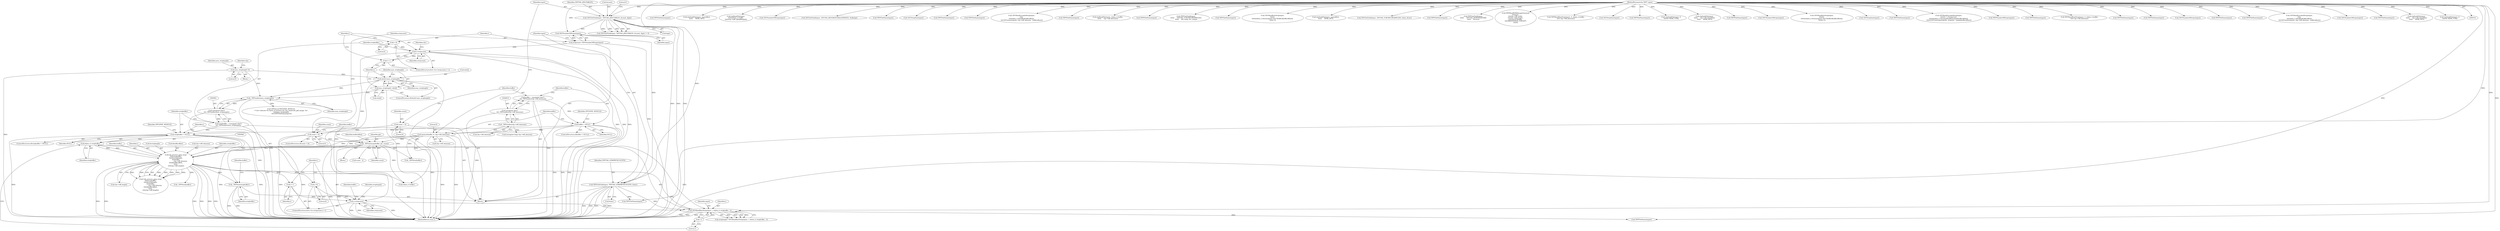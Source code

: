 digraph "0_libtiff_83a4b92815ea04969d494416eaae3d4c6b338e4a#diff-c8b4b355f9b5c06d585b23138e1c185f_4@API" {
"1000995" [label="(Call,_TIFFfree(stripbuffer))"];
"1000905" [label="(Call,stripbuffer==NULL)"];
"1000898" [label="(Call,stripbuffer = (unsigned char*)\n\t\t\t\t_TIFFmalloc(max_striplength))"];
"1000900" [label="(Call,(unsigned char*)\n\t\t\t\t_TIFFmalloc(max_striplength))"];
"1000902" [label="(Call,_TIFFmalloc(max_striplength))"];
"1000185" [label="(Call,max_striplength=0)"];
"1000888" [label="(Call,sbc[i]>max_striplength)"];
"1000893" [label="(Call,max_striplength=sbc[i])"];
"1000816" [label="(Call,buffer==NULL)"];
"1000807" [label="(Call,buffer = (unsigned char*)\n\t\t\t\t_TIFFmalloc(t2p->tiff_datasize))"];
"1000809" [label="(Call,(unsigned char*)\n\t\t\t\t_TIFFmalloc(t2p->tiff_datasize))"];
"1000811" [label="(Call,_TIFFmalloc(t2p->tiff_datasize))"];
"1000946" [label="(Call,t2p_process_jpeg_strip(\n \t\t\t\t\tstripbuffer, \n \t\t\t\t\t&striplength, \n\t\t\t\t\tbuffer,\n                    t2p->tiff_datasize,\n \t\t\t\t\t&bufferoffset, \n \t\t\t\t\ti, \n \t\t\t\t\tt2p->tiff_length))"];
"1000939" [label="(Call,(tdata_t) stripbuffer)"];
"1000837" [label="(Call,memset(buffer, 0, t2p->tiff_datasize))"];
"1000859" [label="(Call,_TIFFmemcpy(buffer, jpt, count))"];
"1000855" [label="(Call,count > 4)"];
"1000804" [label="(Call,count = 0)"];
"1000936" [label="(Call,TIFFReadRawStrip(input, i, (tdata_t) stripbuffer, -1))"];
"1000872" [label="(Call,TIFFGetField(input, TIFFTAG_STRIPBYTECOUNTS, &sbc))"];
"1000870" [label="(Call,TIFFNumberOfStrips(input))"];
"1000845" [label="(Call,TIFFGetField(input, TIFFTAG_JPEGTABLES, &count, &jpt))"];
"1000105" [label="(MethodParameterIn,TIFF* input)"];
"1000928" [label="(Call,i<stripcount)"];
"1000925" [label="(Call,i=0)"];
"1000931" [label="(Call,i++)"];
"1000881" [label="(Call,i<stripcount)"];
"1000884" [label="(Call,i++)"];
"1000878" [label="(Call,i=0)"];
"1000868" [label="(Call,stripcount=TIFFNumberOfStrips(input))"];
"1000942" [label="(Call,-1)"];
"1000868" [label="(Call,stripcount=TIFFNumberOfStrips(input))"];
"1000890" [label="(Identifier,sbc)"];
"1000939" [label="(Call,(tdata_t) stripbuffer)"];
"1000845" [label="(Call,TIFFGetField(input, TIFFTAG_JPEGTABLES, &count, &jpt))"];
"1001159" [label="(Call,TIFFFileName(input))"];
"1000913" [label="(Call,TIFFFileName(input))"];
"1000909" [label="(Call,TIFFError(TIFF2PDF_MODULE, \n\t\"Can't allocate %u bytes of memory for t2p_readwrite_pdf_image, %s\", \n\t\t\t\t\tmax_striplength, \n\t\t\t\t\tTIFFFileName(input)))"];
"1000864" [label="(Identifier,bufferoffset)"];
"1000477" [label="(Call,t2pSeekFile(input, inputoffset,\n\t\t\t\t\t\t     SEEK_SET))"];
"1000464" [label="(Call,t2pReadFile(input,\n\t\t\t\t\t\t(tdata_t) buffer,\n\t\t\t\t\t\tt2p->pdf_ojpegiflength))"];
"1000848" [label="(Call,&count)"];
"1000873" [label="(Identifier,input)"];
"1000898" [label="(Call,stripbuffer = (unsigned char*)\n\t\t\t\t_TIFFmalloc(max_striplength))"];
"1000884" [label="(Call,i++)"];
"1000946" [label="(Call,t2p_process_jpeg_strip(\n \t\t\t\t\tstripbuffer, \n \t\t\t\t\t&striplength, \n\t\t\t\t\tbuffer,\n                    t2p->tiff_datasize,\n \t\t\t\t\t&bufferoffset, \n \t\t\t\t\ti, \n \t\t\t\t\tt2p->tiff_length))"];
"1000191" [label="(Identifier,t2p)"];
"1000838" [label="(Identifier,buffer)"];
"1000957" [label="(Call,t2p->tiff_length)"];
"1000956" [label="(Identifier,i)"];
"1000943" [label="(Literal,1)"];
"1000694" [label="(Call,TIFFNumberOfStrips(input))"];
"1000187" [label="(Literal,0)"];
"1000899" [label="(Identifier,stripbuffer)"];
"1000895" [label="(Call,sbc[i])"];
"1000839" [label="(Literal,0)"];
"1000928" [label="(Call,i<stripcount)"];
"1000852" [label="(Literal,0)"];
"1000945" [label="(Call,!t2p_process_jpeg_strip(\n \t\t\t\t\tstripbuffer, \n \t\t\t\t\t&striplength, \n\t\t\t\t\tbuffer,\n                    t2p->tiff_datasize,\n \t\t\t\t\t&bufferoffset, \n \t\t\t\t\ti, \n \t\t\t\t\tt2p->tiff_length))"];
"1001719" [label="(Call,TIFFGetField(input, TIFFTAG_REFERENCEBLACKWHITE, &xfloatp))"];
"1000815" [label="(ControlStructure,if(buffer==NULL))"];
"1000894" [label="(Identifier,max_striplength)"];
"1000926" [label="(Identifier,i)"];
"1000948" [label="(Call,&striplength)"];
"1000871" [label="(Identifier,input)"];
"1001093" [label="(Call,TIFFFileName(input))"];
"1000927" [label="(Literal,0)"];
"1000906" [label="(Identifier,stripbuffer)"];
"1000846" [label="(Identifier,input)"];
"1000804" [label="(Call,count = 0)"];
"1000806" [label="(Literal,0)"];
"1000882" [label="(Identifier,i)"];
"1000900" [label="(Call,(unsigned char*)\n\t\t\t\t_TIFFmalloc(max_striplength))"];
"1000887" [label="(ControlStructure,if(sbc[i]>max_striplength))"];
"1000855" [label="(Call,count > 4)"];
"1000809" [label="(Call,(unsigned char*)\n\t\t\t\t_TIFFmalloc(t2p->tiff_datasize))"];
"1000954" [label="(Call,&bufferoffset)"];
"1000893" [label="(Call,max_striplength=sbc[i])"];
"1000968" [label="(Call,_TIFFfree(buffer))"];
"1001118" [label="(Call,TIFFStripSize(input))"];
"1000902" [label="(Call,_TIFFmalloc(max_striplength))"];
"1000934" [label="(Call,striplength=TIFFReadRawStrip(input, i, (tdata_t) stripbuffer, -1))"];
"1001263" [label="(Call,TIFFFileName(input))"];
"1000634" [label="(Call,TIFFFileName(input))"];
"1000995" [label="(Call,_TIFFfree(stripbuffer))"];
"1000883" [label="(Identifier,stripcount)"];
"1001067" [label="(Call,TIFFReadEncodedStrip(input, \n\t\t\t\ti, \n\t\t\t\t(tdata_t) &buffer[bufferoffset], \n\t\t\t\tTIFFmin(stripsize, t2p->tiff_datasize - bufferoffset)))"];
"1000816" [label="(Call,buffer==NULL)"];
"1000915" [label="(Call,_TIFFfree(buffer))"];
"1000996" [label="(Identifier,stripbuffer)"];
"1001566" [label="(Call,TIFFFileName(input))"];
"1000874" [label="(Identifier,TIFFTAG_STRIPBYTECOUNTS)"];
"1000422" [label="(Call,t2pReadFile(input, (tdata_t) buffer,\n\t\t\t\t\t\t     t2p->tiff_datasize))"];
"1000878" [label="(Call,i=0)"];
"1000904" [label="(ControlStructure,if(stripbuffer==NULL))"];
"1000998" [label="(Identifier,buffer)"];
"1000231" [label="(Call,TIFFFileName(input))"];
"1000481" [label="(Call,TIFFGetField(input,\n\t\t\t\t\t\t     TIFFTAG_YCBCRSUBSAMPLING,\n\t\t\t\t\t\t     &h_samp, &v_samp))"];
"1001424" [label="(Call,TIFFFileName(input))"];
"1000951" [label="(Call,t2p->tiff_datasize)"];
"1000964" [label="(Call,TIFFFileName(input))"];
"1000869" [label="(Identifier,stripcount)"];
"1000881" [label="(Call,i<stripcount)"];
"1000731" [label="(Call,TIFFReadRawStrip(input, \n\t\t\t\t\t\ti, \n\t\t\t\t\t\t(tdata_t) &(((unsigned char*)buffer)[bufferoffset]), \n\t\t\t\t\t\t-1))"];
"1000430" [label="(Call,t2pSeekFile(input, inputoffset,\n\t\t\t\t\t\t     SEEK_SET))"];
"1001945" [label="(MethodReturn,tsize_t)"];
"1000947" [label="(Identifier,stripbuffer)"];
"1000105" [label="(MethodParameterIn,TIFF* input)"];
"1000808" [label="(Identifier,buffer)"];
"1001694" [label="(Call,TIFFGetField(input, TIFFTAG_YCBCRSUBSAMPLING, &hor, &ver))"];
"1000932" [label="(Identifier,i)"];
"1000664" [label="(Call,TIFFFileName(input))"];
"1000807" [label="(Call,buffer = (unsigned char*)\n\t\t\t\t_TIFFmalloc(t2p->tiff_datasize))"];
"1000529" [label="(Call,TIFFGetField(input,\n\t\t\t\t\t\t     TIFFTAG_ROWSPERSTRIP,\n\t\t\t\t\t\t     &rows))"];
"1000859" [label="(Call,_TIFFmemcpy(buffer, jpt, count))"];
"1000856" [label="(Identifier,count)"];
"1000888" [label="(Call,sbc[i]>max_striplength)"];
"1000950" [label="(Identifier,buffer)"];
"1001549" [label="(Call,TIFFReadRGBAImageOriented(\n\t\t\t\tinput, \n\t\t\t\tt2p->tiff_width, \n\t\t\t\tt2p->tiff_length, \n\t\t\t\t(uint32*)buffer, \n\t\t\t\tORIENTATION_TOPLEFT,\n\t\t\t\t0))"];
"1000823" [label="(Call,(unsigned long) t2p->tiff_datasize)"];
"1000854" [label="(ControlStructure,if(count > 4))"];
"1000877" [label="(ControlStructure,for(i=0;i<stripcount;i++))"];
"1000240" [label="(Call,TIFFReadRawStrip(input, 0, (tdata_t) buffer,\n\t\t\t\t\t t2p->tiff_datasize))"];
"1000840" [label="(Call,t2p->tiff_datasize)"];
"1000929" [label="(Identifier,i)"];
"1000847" [label="(Identifier,TIFFTAG_JPEGTABLES)"];
"1000186" [label="(Identifier,max_striplength)"];
"1000818" [label="(Identifier,NULL)"];
"1001049" [label="(Call,TIFFStripSize(input))"];
"1000991" [label="(Call,(tdata_t) buffer)"];
"1001531" [label="(Call,TIFFFileName(input))"];
"1000942" [label="(Call,-1)"];
"1000872" [label="(Call,TIFFGetField(input, TIFFTAG_STRIPBYTECOUNTS, &sbc))"];
"1000905" [label="(Call,stripbuffer==NULL)"];
"1000107" [label="(Block,)"];
"1000185" [label="(Call,max_striplength=0)"];
"1000979" [label="(Identifier,buffer)"];
"1000862" [label="(Identifier,count)"];
"1000907" [label="(Identifier,NULL)"];
"1000885" [label="(Identifier,i)"];
"1000935" [label="(Identifier,striplength)"];
"1000860" [label="(Identifier,buffer)"];
"1000844" [label="(Call,TIFFGetField(input, TIFFTAG_JPEGTABLES, &count, &jpt) != 0)"];
"1000937" [label="(Identifier,input)"];
"1000452" [label="(Call,t2pSeekFile(input, 0,\n\t\t\t\t\t\t\t\t SEEK_CUR))"];
"1000837" [label="(Call,memset(buffer, 0, t2p->tiff_datasize))"];
"1000456" [label="(Call,t2pSeekFile(input,\n\t\t\t\t\t\t     t2p->tiff_dataoffset,\n\t\t\t\t\t\t     SEEK_SET))"];
"1000828" [label="(Call,TIFFFileName(input))"];
"1000563" [label="(Call,TIFFNumberOfStrips(input))"];
"1000930" [label="(Identifier,stripcount)"];
"1000850" [label="(Call,&jpt)"];
"1000600" [label="(Call,TIFFReadRawStrip(input, \n\t\t\t\t\t\t\ti, \n\t\t\t\t\t\t\t(tdata_t) &(((unsigned char*)buffer)[bufferoffset]), \n\t\t\t\t\t\t\t-1))"];
"1000858" [label="(Block,)"];
"1001329" [label="(Call,TIFFStripSize(input))"];
"1000931" [label="(Call,i++)"];
"1000303" [label="(Call,TIFFFileName(input))"];
"1000938" [label="(Identifier,i)"];
"1000925" [label="(Call,i=0)"];
"1001231" [label="(Call,TIFFReadEncodedStrip(input, \n\t\t\t\t\t\t\ti + j*stripcount, \n\t\t\t\t\t\t\t(tdata_t) &(samplebuffer[samplebufferoffset]), \n\t\t\t\t\t\t\tTIFFmin(sepstripsize, stripsize - samplebufferoffset)))"];
"1001122" [label="(Call,TIFFNumberOfStrips(input))"];
"1000865" [label="(Call,count - 2)"];
"1000880" [label="(Literal,0)"];
"1000821" [label="(Identifier,TIFF2PDF_MODULE)"];
"1000802" [label="(Block,)"];
"1000910" [label="(Identifier,TIFF2PDF_MODULE)"];
"1000388" [label="(Call,TIFFFileName(input))"];
"1000318" [label="(Call,TIFFReadRawStrip(input, 0, (tdata_t) buffer,\n\t\t\t\t\t t2p->tiff_datasize))"];
"1000903" [label="(Identifier,max_striplength)"];
"1001373" [label="(Call,TIFFFileName(input))"];
"1000857" [label="(Literal,4)"];
"1000936" [label="(Call,TIFFReadRawStrip(input, i, (tdata_t) stripbuffer, -1))"];
"1001032" [label="(Call,TIFFFileName(input))"];
"1001333" [label="(Call,TIFFNumberOfStrips(input))"];
"1001741" [label="(Call,TIFFFileName(input))"];
"1000812" [label="(Call,t2p->tiff_datasize)"];
"1001312" [label="(Call,TIFFFileName(input))"];
"1000817" [label="(Identifier,buffer)"];
"1000805" [label="(Identifier,count)"];
"1001347" [label="(Call,TIFFReadEncodedStrip(input, \n\t\t\t\ti, \n\t\t\t\t(tdata_t) &buffer[bufferoffset], \n\t\t\t\tTIFFmin(stripsize, t2p->tiff_datasize - bufferoffset)))"];
"1000889" [label="(Call,sbc[i])"];
"1000941" [label="(Identifier,stripbuffer)"];
"1001053" [label="(Call,TIFFNumberOfStrips(input))"];
"1000924" [label="(ControlStructure,for(i=0;i<stripcount;i++))"];
"1000811" [label="(Call,_TIFFmalloc(t2p->tiff_datasize))"];
"1000875" [label="(Call,&sbc)"];
"1000861" [label="(Identifier,jpt)"];
"1001193" [label="(Call,TIFFFileName(input))"];
"1000416" [label="(Call,t2pSeekFile(input,\n\t\t\t\t\t\t     t2p->tiff_dataoffset,\n\t\t\t\t\t\t     SEEK_SET))"];
"1000412" [label="(Call,t2pSeekFile(input, 0,\n\t\t\t\t\t\t\t\t SEEK_CUR))"];
"1000892" [label="(Identifier,max_striplength)"];
"1000879" [label="(Identifier,i)"];
"1000870" [label="(Call,TIFFNumberOfStrips(input))"];
"1000995" -> "1000802"  [label="AST: "];
"1000995" -> "1000996"  [label="CFG: "];
"1000996" -> "1000995"  [label="AST: "];
"1000998" -> "1000995"  [label="CFG: "];
"1000995" -> "1001945"  [label="DDG: "];
"1000995" -> "1001945"  [label="DDG: "];
"1000905" -> "1000995"  [label="DDG: "];
"1000946" -> "1000995"  [label="DDG: "];
"1000905" -> "1000904"  [label="AST: "];
"1000905" -> "1000907"  [label="CFG: "];
"1000906" -> "1000905"  [label="AST: "];
"1000907" -> "1000905"  [label="AST: "];
"1000910" -> "1000905"  [label="CFG: "];
"1000926" -> "1000905"  [label="CFG: "];
"1000905" -> "1001945"  [label="DDG: "];
"1000905" -> "1001945"  [label="DDG: "];
"1000905" -> "1001945"  [label="DDG: "];
"1000898" -> "1000905"  [label="DDG: "];
"1000816" -> "1000905"  [label="DDG: "];
"1000905" -> "1000939"  [label="DDG: "];
"1000898" -> "1000802"  [label="AST: "];
"1000898" -> "1000900"  [label="CFG: "];
"1000899" -> "1000898"  [label="AST: "];
"1000900" -> "1000898"  [label="AST: "];
"1000906" -> "1000898"  [label="CFG: "];
"1000898" -> "1001945"  [label="DDG: "];
"1000900" -> "1000898"  [label="DDG: "];
"1000900" -> "1000902"  [label="CFG: "];
"1000901" -> "1000900"  [label="AST: "];
"1000902" -> "1000900"  [label="AST: "];
"1000900" -> "1001945"  [label="DDG: "];
"1000902" -> "1000900"  [label="DDG: "];
"1000902" -> "1000903"  [label="CFG: "];
"1000903" -> "1000902"  [label="AST: "];
"1000902" -> "1001945"  [label="DDG: "];
"1000185" -> "1000902"  [label="DDG: "];
"1000888" -> "1000902"  [label="DDG: "];
"1000893" -> "1000902"  [label="DDG: "];
"1000902" -> "1000909"  [label="DDG: "];
"1000185" -> "1000107"  [label="AST: "];
"1000185" -> "1000187"  [label="CFG: "];
"1000186" -> "1000185"  [label="AST: "];
"1000187" -> "1000185"  [label="AST: "];
"1000191" -> "1000185"  [label="CFG: "];
"1000185" -> "1001945"  [label="DDG: "];
"1000185" -> "1000888"  [label="DDG: "];
"1000888" -> "1000887"  [label="AST: "];
"1000888" -> "1000892"  [label="CFG: "];
"1000889" -> "1000888"  [label="AST: "];
"1000892" -> "1000888"  [label="AST: "];
"1000894" -> "1000888"  [label="CFG: "];
"1000885" -> "1000888"  [label="CFG: "];
"1000888" -> "1001945"  [label="DDG: "];
"1000888" -> "1001945"  [label="DDG: "];
"1000893" -> "1000888"  [label="DDG: "];
"1000888" -> "1000893"  [label="DDG: "];
"1000893" -> "1000887"  [label="AST: "];
"1000893" -> "1000895"  [label="CFG: "];
"1000894" -> "1000893"  [label="AST: "];
"1000895" -> "1000893"  [label="AST: "];
"1000885" -> "1000893"  [label="CFG: "];
"1000893" -> "1001945"  [label="DDG: "];
"1000816" -> "1000815"  [label="AST: "];
"1000816" -> "1000818"  [label="CFG: "];
"1000817" -> "1000816"  [label="AST: "];
"1000818" -> "1000816"  [label="AST: "];
"1000821" -> "1000816"  [label="CFG: "];
"1000838" -> "1000816"  [label="CFG: "];
"1000816" -> "1001945"  [label="DDG: "];
"1000816" -> "1001945"  [label="DDG: "];
"1000816" -> "1001945"  [label="DDG: "];
"1000807" -> "1000816"  [label="DDG: "];
"1000816" -> "1000837"  [label="DDG: "];
"1000807" -> "1000802"  [label="AST: "];
"1000807" -> "1000809"  [label="CFG: "];
"1000808" -> "1000807"  [label="AST: "];
"1000809" -> "1000807"  [label="AST: "];
"1000817" -> "1000807"  [label="CFG: "];
"1000807" -> "1001945"  [label="DDG: "];
"1000809" -> "1000807"  [label="DDG: "];
"1000809" -> "1000811"  [label="CFG: "];
"1000810" -> "1000809"  [label="AST: "];
"1000811" -> "1000809"  [label="AST: "];
"1000809" -> "1001945"  [label="DDG: "];
"1000811" -> "1000809"  [label="DDG: "];
"1000811" -> "1000812"  [label="CFG: "];
"1000812" -> "1000811"  [label="AST: "];
"1000811" -> "1000823"  [label="DDG: "];
"1000811" -> "1000837"  [label="DDG: "];
"1000946" -> "1000945"  [label="AST: "];
"1000946" -> "1000957"  [label="CFG: "];
"1000947" -> "1000946"  [label="AST: "];
"1000948" -> "1000946"  [label="AST: "];
"1000950" -> "1000946"  [label="AST: "];
"1000951" -> "1000946"  [label="AST: "];
"1000954" -> "1000946"  [label="AST: "];
"1000956" -> "1000946"  [label="AST: "];
"1000957" -> "1000946"  [label="AST: "];
"1000945" -> "1000946"  [label="CFG: "];
"1000946" -> "1001945"  [label="DDG: "];
"1000946" -> "1001945"  [label="DDG: "];
"1000946" -> "1001945"  [label="DDG: "];
"1000946" -> "1001945"  [label="DDG: "];
"1000946" -> "1001945"  [label="DDG: "];
"1000946" -> "1001945"  [label="DDG: "];
"1000946" -> "1000931"  [label="DDG: "];
"1000946" -> "1000939"  [label="DDG: "];
"1000946" -> "1000945"  [label="DDG: "];
"1000946" -> "1000945"  [label="DDG: "];
"1000946" -> "1000945"  [label="DDG: "];
"1000946" -> "1000945"  [label="DDG: "];
"1000946" -> "1000945"  [label="DDG: "];
"1000946" -> "1000945"  [label="DDG: "];
"1000946" -> "1000945"  [label="DDG: "];
"1000939" -> "1000946"  [label="DDG: "];
"1000837" -> "1000946"  [label="DDG: "];
"1000837" -> "1000946"  [label="DDG: "];
"1000859" -> "1000946"  [label="DDG: "];
"1000936" -> "1000946"  [label="DDG: "];
"1000946" -> "1000968"  [label="DDG: "];
"1000946" -> "1000991"  [label="DDG: "];
"1000939" -> "1000936"  [label="AST: "];
"1000939" -> "1000941"  [label="CFG: "];
"1000940" -> "1000939"  [label="AST: "];
"1000941" -> "1000939"  [label="AST: "];
"1000943" -> "1000939"  [label="CFG: "];
"1000939" -> "1000936"  [label="DDG: "];
"1000837" -> "1000802"  [label="AST: "];
"1000837" -> "1000840"  [label="CFG: "];
"1000838" -> "1000837"  [label="AST: "];
"1000839" -> "1000837"  [label="AST: "];
"1000840" -> "1000837"  [label="AST: "];
"1000846" -> "1000837"  [label="CFG: "];
"1000837" -> "1001945"  [label="DDG: "];
"1000837" -> "1001945"  [label="DDG: "];
"1000837" -> "1000859"  [label="DDG: "];
"1000837" -> "1000915"  [label="DDG: "];
"1000837" -> "1000991"  [label="DDG: "];
"1000859" -> "1000858"  [label="AST: "];
"1000859" -> "1000862"  [label="CFG: "];
"1000860" -> "1000859"  [label="AST: "];
"1000861" -> "1000859"  [label="AST: "];
"1000862" -> "1000859"  [label="AST: "];
"1000864" -> "1000859"  [label="CFG: "];
"1000859" -> "1001945"  [label="DDG: "];
"1000859" -> "1001945"  [label="DDG: "];
"1000855" -> "1000859"  [label="DDG: "];
"1000859" -> "1000865"  [label="DDG: "];
"1000859" -> "1000915"  [label="DDG: "];
"1000859" -> "1000991"  [label="DDG: "];
"1000855" -> "1000854"  [label="AST: "];
"1000855" -> "1000857"  [label="CFG: "];
"1000856" -> "1000855"  [label="AST: "];
"1000857" -> "1000855"  [label="AST: "];
"1000860" -> "1000855"  [label="CFG: "];
"1000869" -> "1000855"  [label="CFG: "];
"1000855" -> "1001945"  [label="DDG: "];
"1000855" -> "1001945"  [label="DDG: "];
"1000804" -> "1000855"  [label="DDG: "];
"1000804" -> "1000802"  [label="AST: "];
"1000804" -> "1000806"  [label="CFG: "];
"1000805" -> "1000804"  [label="AST: "];
"1000806" -> "1000804"  [label="AST: "];
"1000808" -> "1000804"  [label="CFG: "];
"1000804" -> "1001945"  [label="DDG: "];
"1000936" -> "1000934"  [label="AST: "];
"1000936" -> "1000942"  [label="CFG: "];
"1000937" -> "1000936"  [label="AST: "];
"1000938" -> "1000936"  [label="AST: "];
"1000942" -> "1000936"  [label="AST: "];
"1000934" -> "1000936"  [label="CFG: "];
"1000936" -> "1001945"  [label="DDG: "];
"1000936" -> "1001945"  [label="DDG: "];
"1000936" -> "1001945"  [label="DDG: "];
"1000936" -> "1000934"  [label="DDG: "];
"1000936" -> "1000934"  [label="DDG: "];
"1000936" -> "1000934"  [label="DDG: "];
"1000936" -> "1000934"  [label="DDG: "];
"1000872" -> "1000936"  [label="DDG: "];
"1000105" -> "1000936"  [label="DDG: "];
"1000928" -> "1000936"  [label="DDG: "];
"1000942" -> "1000936"  [label="DDG: "];
"1000936" -> "1000964"  [label="DDG: "];
"1000872" -> "1000802"  [label="AST: "];
"1000872" -> "1000875"  [label="CFG: "];
"1000873" -> "1000872"  [label="AST: "];
"1000874" -> "1000872"  [label="AST: "];
"1000875" -> "1000872"  [label="AST: "];
"1000879" -> "1000872"  [label="CFG: "];
"1000872" -> "1001945"  [label="DDG: "];
"1000872" -> "1001945"  [label="DDG: "];
"1000872" -> "1001945"  [label="DDG: "];
"1000872" -> "1001945"  [label="DDG: "];
"1000870" -> "1000872"  [label="DDG: "];
"1000105" -> "1000872"  [label="DDG: "];
"1000872" -> "1000913"  [label="DDG: "];
"1000870" -> "1000868"  [label="AST: "];
"1000870" -> "1000871"  [label="CFG: "];
"1000871" -> "1000870"  [label="AST: "];
"1000868" -> "1000870"  [label="CFG: "];
"1000870" -> "1000868"  [label="DDG: "];
"1000845" -> "1000870"  [label="DDG: "];
"1000105" -> "1000870"  [label="DDG: "];
"1000845" -> "1000844"  [label="AST: "];
"1000845" -> "1000850"  [label="CFG: "];
"1000846" -> "1000845"  [label="AST: "];
"1000847" -> "1000845"  [label="AST: "];
"1000848" -> "1000845"  [label="AST: "];
"1000850" -> "1000845"  [label="AST: "];
"1000852" -> "1000845"  [label="CFG: "];
"1000845" -> "1001945"  [label="DDG: "];
"1000845" -> "1001945"  [label="DDG: "];
"1000845" -> "1001945"  [label="DDG: "];
"1000845" -> "1000844"  [label="DDG: "];
"1000845" -> "1000844"  [label="DDG: "];
"1000845" -> "1000844"  [label="DDG: "];
"1000845" -> "1000844"  [label="DDG: "];
"1000105" -> "1000845"  [label="DDG: "];
"1000105" -> "1000103"  [label="AST: "];
"1000105" -> "1001945"  [label="DDG: "];
"1000105" -> "1000231"  [label="DDG: "];
"1000105" -> "1000240"  [label="DDG: "];
"1000105" -> "1000303"  [label="DDG: "];
"1000105" -> "1000318"  [label="DDG: "];
"1000105" -> "1000388"  [label="DDG: "];
"1000105" -> "1000412"  [label="DDG: "];
"1000105" -> "1000416"  [label="DDG: "];
"1000105" -> "1000422"  [label="DDG: "];
"1000105" -> "1000430"  [label="DDG: "];
"1000105" -> "1000452"  [label="DDG: "];
"1000105" -> "1000456"  [label="DDG: "];
"1000105" -> "1000464"  [label="DDG: "];
"1000105" -> "1000477"  [label="DDG: "];
"1000105" -> "1000481"  [label="DDG: "];
"1000105" -> "1000529"  [label="DDG: "];
"1000105" -> "1000563"  [label="DDG: "];
"1000105" -> "1000600"  [label="DDG: "];
"1000105" -> "1000634"  [label="DDG: "];
"1000105" -> "1000664"  [label="DDG: "];
"1000105" -> "1000694"  [label="DDG: "];
"1000105" -> "1000731"  [label="DDG: "];
"1000105" -> "1000828"  [label="DDG: "];
"1000105" -> "1000913"  [label="DDG: "];
"1000105" -> "1000964"  [label="DDG: "];
"1000105" -> "1001032"  [label="DDG: "];
"1000105" -> "1001049"  [label="DDG: "];
"1000105" -> "1001053"  [label="DDG: "];
"1000105" -> "1001067"  [label="DDG: "];
"1000105" -> "1001093"  [label="DDG: "];
"1000105" -> "1001118"  [label="DDG: "];
"1000105" -> "1001122"  [label="DDG: "];
"1000105" -> "1001159"  [label="DDG: "];
"1000105" -> "1001193"  [label="DDG: "];
"1000105" -> "1001231"  [label="DDG: "];
"1000105" -> "1001263"  [label="DDG: "];
"1000105" -> "1001312"  [label="DDG: "];
"1000105" -> "1001329"  [label="DDG: "];
"1000105" -> "1001333"  [label="DDG: "];
"1000105" -> "1001347"  [label="DDG: "];
"1000105" -> "1001373"  [label="DDG: "];
"1000105" -> "1001424"  [label="DDG: "];
"1000105" -> "1001531"  [label="DDG: "];
"1000105" -> "1001549"  [label="DDG: "];
"1000105" -> "1001566"  [label="DDG: "];
"1000105" -> "1001694"  [label="DDG: "];
"1000105" -> "1001719"  [label="DDG: "];
"1000105" -> "1001741"  [label="DDG: "];
"1000928" -> "1000924"  [label="AST: "];
"1000928" -> "1000930"  [label="CFG: "];
"1000929" -> "1000928"  [label="AST: "];
"1000930" -> "1000928"  [label="AST: "];
"1000935" -> "1000928"  [label="CFG: "];
"1000979" -> "1000928"  [label="CFG: "];
"1000928" -> "1001945"  [label="DDG: "];
"1000928" -> "1001945"  [label="DDG: "];
"1000928" -> "1001945"  [label="DDG: "];
"1000925" -> "1000928"  [label="DDG: "];
"1000931" -> "1000928"  [label="DDG: "];
"1000881" -> "1000928"  [label="DDG: "];
"1000925" -> "1000924"  [label="AST: "];
"1000925" -> "1000927"  [label="CFG: "];
"1000926" -> "1000925"  [label="AST: "];
"1000927" -> "1000925"  [label="AST: "];
"1000929" -> "1000925"  [label="CFG: "];
"1000931" -> "1000924"  [label="AST: "];
"1000931" -> "1000932"  [label="CFG: "];
"1000932" -> "1000931"  [label="AST: "];
"1000929" -> "1000931"  [label="CFG: "];
"1000881" -> "1000877"  [label="AST: "];
"1000881" -> "1000883"  [label="CFG: "];
"1000882" -> "1000881"  [label="AST: "];
"1000883" -> "1000881"  [label="AST: "];
"1000890" -> "1000881"  [label="CFG: "];
"1000899" -> "1000881"  [label="CFG: "];
"1000881" -> "1001945"  [label="DDG: "];
"1000881" -> "1001945"  [label="DDG: "];
"1000881" -> "1001945"  [label="DDG: "];
"1000884" -> "1000881"  [label="DDG: "];
"1000878" -> "1000881"  [label="DDG: "];
"1000868" -> "1000881"  [label="DDG: "];
"1000881" -> "1000884"  [label="DDG: "];
"1000884" -> "1000877"  [label="AST: "];
"1000884" -> "1000885"  [label="CFG: "];
"1000885" -> "1000884"  [label="AST: "];
"1000882" -> "1000884"  [label="CFG: "];
"1000878" -> "1000877"  [label="AST: "];
"1000878" -> "1000880"  [label="CFG: "];
"1000879" -> "1000878"  [label="AST: "];
"1000880" -> "1000878"  [label="AST: "];
"1000882" -> "1000878"  [label="CFG: "];
"1000868" -> "1000802"  [label="AST: "];
"1000869" -> "1000868"  [label="AST: "];
"1000873" -> "1000868"  [label="CFG: "];
"1000868" -> "1001945"  [label="DDG: "];
"1000942" -> "1000943"  [label="CFG: "];
"1000943" -> "1000942"  [label="AST: "];
}
